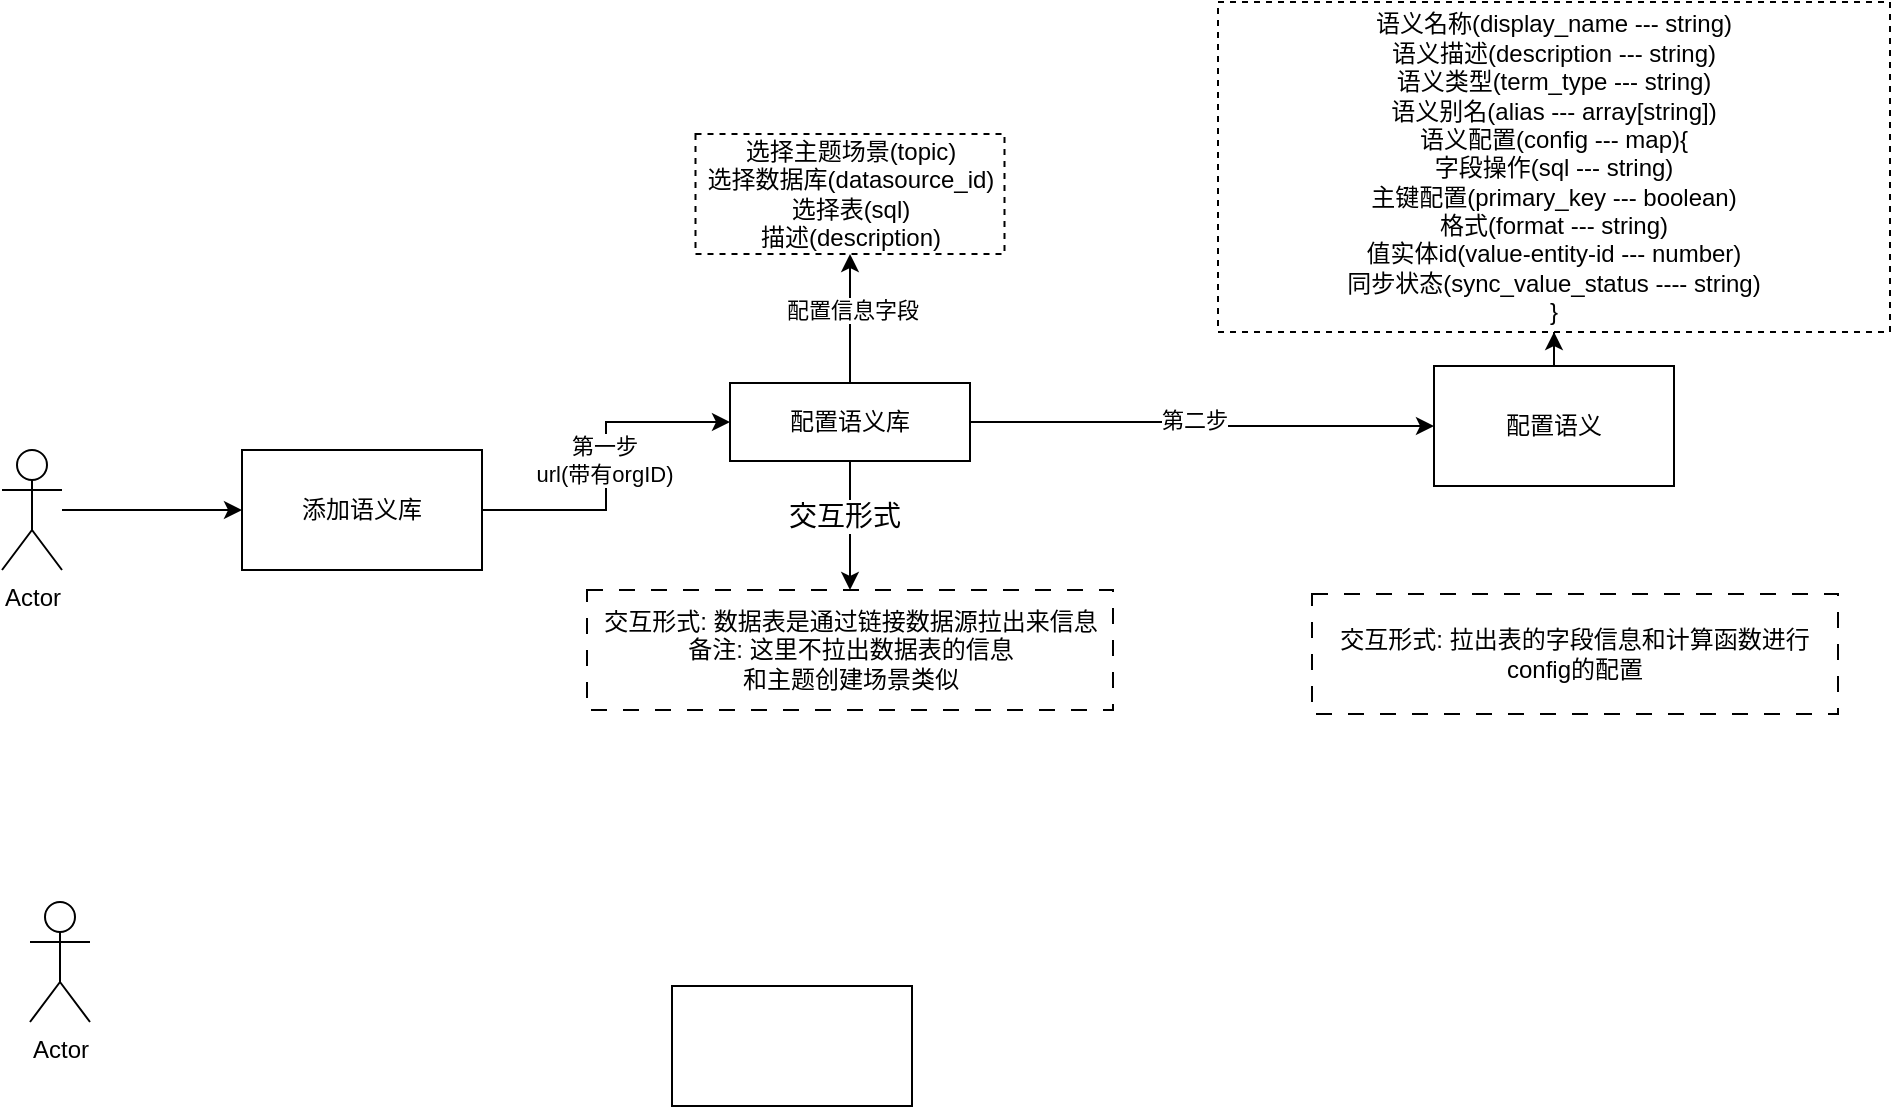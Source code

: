 <mxfile version="22.1.7" type="github">
  <diagram name="第 1 页" id="1hYo64LuMpDYzzGd4I8e">
    <mxGraphModel dx="1434" dy="786" grid="0" gridSize="10" guides="1" tooltips="1" connect="1" arrows="1" fold="1" page="1" pageScale="1" pageWidth="1654" pageHeight="2336" math="0" shadow="0">
      <root>
        <mxCell id="0" />
        <mxCell id="1" parent="0" />
        <mxCell id="4XoDtmQWzFF1k-0LZuOs-3" style="edgeStyle=orthogonalEdgeStyle;rounded=0;orthogonalLoop=1;jettySize=auto;html=1;" parent="1" source="4XoDtmQWzFF1k-0LZuOs-1" target="4XoDtmQWzFF1k-0LZuOs-2" edge="1">
          <mxGeometry relative="1" as="geometry" />
        </mxCell>
        <mxCell id="4XoDtmQWzFF1k-0LZuOs-1" value="Actor" style="shape=umlActor;verticalLabelPosition=bottom;verticalAlign=top;html=1;outlineConnect=0;" parent="1" vertex="1">
          <mxGeometry x="69" y="231" width="30" height="60" as="geometry" />
        </mxCell>
        <mxCell id="4XoDtmQWzFF1k-0LZuOs-6" style="edgeStyle=orthogonalEdgeStyle;rounded=0;orthogonalLoop=1;jettySize=auto;html=1;entryX=0;entryY=0.5;entryDx=0;entryDy=0;" parent="1" source="4XoDtmQWzFF1k-0LZuOs-2" target="4XoDtmQWzFF1k-0LZuOs-5" edge="1">
          <mxGeometry relative="1" as="geometry" />
        </mxCell>
        <mxCell id="arsLk9QwE6Tpv6ynl3g6-2" value="第一步&lt;br&gt;url(带有orgID)" style="edgeLabel;html=1;align=center;verticalAlign=middle;resizable=0;points=[];" vertex="1" connectable="0" parent="4XoDtmQWzFF1k-0LZuOs-6">
          <mxGeometry x="0.044" y="2" relative="1" as="geometry">
            <mxPoint x="1" as="offset" />
          </mxGeometry>
        </mxCell>
        <mxCell id="4XoDtmQWzFF1k-0LZuOs-2" value="添加语义库" style="rounded=0;whiteSpace=wrap;html=1;" parent="1" vertex="1">
          <mxGeometry x="189" y="231" width="120" height="60" as="geometry" />
        </mxCell>
        <mxCell id="4XoDtmQWzFF1k-0LZuOs-8" style="edgeStyle=orthogonalEdgeStyle;rounded=0;orthogonalLoop=1;jettySize=auto;html=1;exitX=1;exitY=0.5;exitDx=0;exitDy=0;entryX=0;entryY=0.5;entryDx=0;entryDy=0;" parent="1" source="4XoDtmQWzFF1k-0LZuOs-5" target="4XoDtmQWzFF1k-0LZuOs-7" edge="1">
          <mxGeometry relative="1" as="geometry" />
        </mxCell>
        <mxCell id="arsLk9QwE6Tpv6ynl3g6-3" value="第二步" style="edgeLabel;html=1;align=center;verticalAlign=middle;resizable=0;points=[];" vertex="1" connectable="0" parent="4XoDtmQWzFF1k-0LZuOs-8">
          <mxGeometry x="-0.041" y="1" relative="1" as="geometry">
            <mxPoint as="offset" />
          </mxGeometry>
        </mxCell>
        <mxCell id="arsLk9QwE6Tpv6ynl3g6-1" style="edgeStyle=orthogonalEdgeStyle;rounded=0;orthogonalLoop=1;jettySize=auto;html=1;entryX=0.5;entryY=1;entryDx=0;entryDy=0;" edge="1" parent="1" source="4XoDtmQWzFF1k-0LZuOs-5" target="4XoDtmQWzFF1k-0LZuOs-9">
          <mxGeometry relative="1" as="geometry" />
        </mxCell>
        <mxCell id="arsLk9QwE6Tpv6ynl3g6-11" value="配置信息字段" style="edgeLabel;html=1;align=center;verticalAlign=middle;resizable=0;points=[];" vertex="1" connectable="0" parent="arsLk9QwE6Tpv6ynl3g6-1">
          <mxGeometry x="0.148" y="-1" relative="1" as="geometry">
            <mxPoint as="offset" />
          </mxGeometry>
        </mxCell>
        <mxCell id="arsLk9QwE6Tpv6ynl3g6-9" style="edgeStyle=orthogonalEdgeStyle;rounded=0;orthogonalLoop=1;jettySize=auto;html=1;" edge="1" parent="1" source="4XoDtmQWzFF1k-0LZuOs-5" target="arsLk9QwE6Tpv6ynl3g6-8">
          <mxGeometry relative="1" as="geometry" />
        </mxCell>
        <mxCell id="arsLk9QwE6Tpv6ynl3g6-10" value="&lt;font style=&quot;font-size: 14px;&quot;&gt;交互形式&lt;/font&gt;" style="edgeLabel;html=1;align=center;verticalAlign=middle;resizable=0;points=[];" vertex="1" connectable="0" parent="arsLk9QwE6Tpv6ynl3g6-9">
          <mxGeometry x="-0.148" y="-3" relative="1" as="geometry">
            <mxPoint as="offset" />
          </mxGeometry>
        </mxCell>
        <mxCell id="4XoDtmQWzFF1k-0LZuOs-5" value="配置语义库" style="rounded=0;whiteSpace=wrap;html=1;" parent="1" vertex="1">
          <mxGeometry x="433" y="197.5" width="120" height="39" as="geometry" />
        </mxCell>
        <mxCell id="arsLk9QwE6Tpv6ynl3g6-16" value="" style="edgeStyle=orthogonalEdgeStyle;rounded=0;orthogonalLoop=1;jettySize=auto;html=1;" edge="1" parent="1" source="4XoDtmQWzFF1k-0LZuOs-7" target="arsLk9QwE6Tpv6ynl3g6-4">
          <mxGeometry relative="1" as="geometry" />
        </mxCell>
        <mxCell id="4XoDtmQWzFF1k-0LZuOs-7" value="配置语义" style="rounded=0;whiteSpace=wrap;html=1;" parent="1" vertex="1">
          <mxGeometry x="785" y="189" width="120" height="60" as="geometry" />
        </mxCell>
        <mxCell id="4XoDtmQWzFF1k-0LZuOs-9" value="选择主题场景(topic)&lt;br&gt;选择数据库(datasource_id)&lt;br&gt;选择表(sql)&lt;br&gt;描述(description)" style="rounded=0;whiteSpace=wrap;html=1;dashed=1;" parent="1" vertex="1">
          <mxGeometry x="415.75" y="73" width="154.5" height="60" as="geometry" />
        </mxCell>
        <mxCell id="arsLk9QwE6Tpv6ynl3g6-4" value="语义名称(display_name --- string)&lt;br&gt;语义描述(description --- string)&lt;br&gt;语义类型(term_type --- string)&lt;br&gt;语义别名(alias --- array[string])&lt;br&gt;语义配置(config --- map){&lt;br&gt;字段操作(sql --- string)&lt;br&gt;主键配置(primary_key --- boolean)&lt;br&gt;格式(format --- string)&lt;br&gt;值实体id(value-entity-id --- number)&lt;br&gt;同步状态(sync_value_status ---- string)&lt;br&gt;}" style="rounded=0;whiteSpace=wrap;html=1;dashed=1;" vertex="1" parent="1">
          <mxGeometry x="677" y="7" width="336" height="165" as="geometry" />
        </mxCell>
        <mxCell id="arsLk9QwE6Tpv6ynl3g6-8" value="交互形式: 数据表是通过链接数据源拉出来信息&lt;br&gt;备注: 这里不拉出数据表的信息&lt;br&gt;和主题创建场景类似" style="rounded=0;whiteSpace=wrap;html=1;dashed=1;dashPattern=8 8;" vertex="1" parent="1">
          <mxGeometry x="361.5" y="301" width="263" height="60" as="geometry" />
        </mxCell>
        <mxCell id="arsLk9QwE6Tpv6ynl3g6-12" value="Actor" style="shape=umlActor;verticalLabelPosition=bottom;verticalAlign=top;html=1;outlineConnect=0;" vertex="1" parent="1">
          <mxGeometry x="83" y="457" width="30" height="60" as="geometry" />
        </mxCell>
        <mxCell id="arsLk9QwE6Tpv6ynl3g6-14" value="" style="rounded=0;whiteSpace=wrap;html=1;" vertex="1" parent="1">
          <mxGeometry x="404" y="499" width="120" height="60" as="geometry" />
        </mxCell>
        <mxCell id="arsLk9QwE6Tpv6ynl3g6-17" value="交互形式: 拉出表的字段信息和计算函数进行config的配置" style="rounded=0;whiteSpace=wrap;html=1;dashed=1;dashPattern=8 8;" vertex="1" parent="1">
          <mxGeometry x="724" y="303" width="263" height="60" as="geometry" />
        </mxCell>
      </root>
    </mxGraphModel>
  </diagram>
</mxfile>
